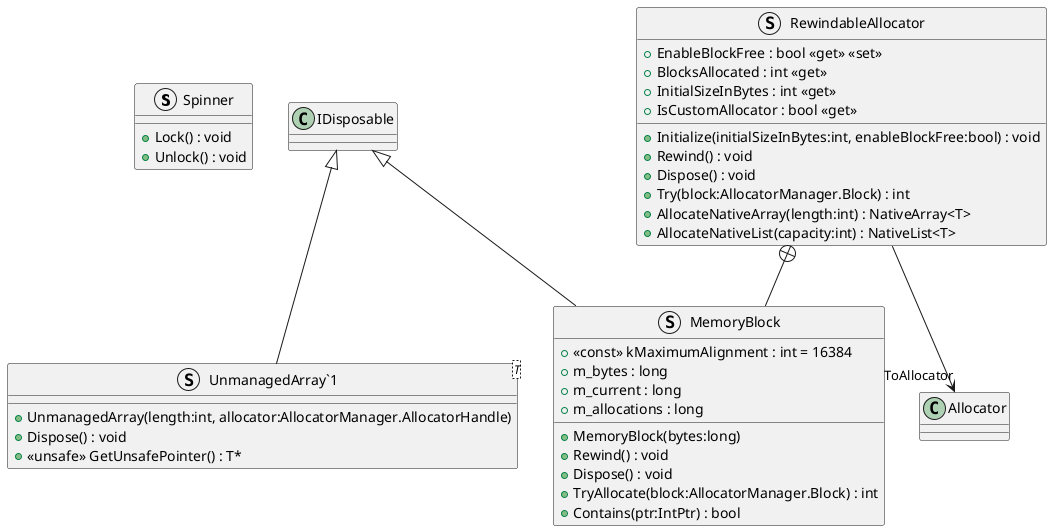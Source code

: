 @startuml
struct Spinner {
    + Lock() : void
    + Unlock() : void
}
struct "UnmanagedArray`1"<T> {
    + UnmanagedArray(length:int, allocator:AllocatorManager.AllocatorHandle)
    + Dispose() : void
    + <<unsafe>> GetUnsafePointer() : T*
}
struct RewindableAllocator {
    + Initialize(initialSizeInBytes:int, enableBlockFree:bool) : void
    + EnableBlockFree : bool <<get>> <<set>>
    + BlocksAllocated : int <<get>>
    + InitialSizeInBytes : int <<get>>
    + Rewind() : void
    + Dispose() : void
    + Try(block:AllocatorManager.Block) : int
    + IsCustomAllocator : bool <<get>>
    + AllocateNativeArray(length:int) : NativeArray<T>
    + AllocateNativeList(capacity:int) : NativeList<T>
}
struct MemoryBlock {
    + <<const>> kMaximumAlignment : int = 16384
    + m_bytes : long
    + m_current : long
    + m_allocations : long
    + MemoryBlock(bytes:long)
    + Rewind() : void
    + Dispose() : void
    + TryAllocate(block:AllocatorManager.Block) : int
    + Contains(ptr:IntPtr) : bool
}
IDisposable <|-- "UnmanagedArray`1"
RewindableAllocator --> "ToAllocator" Allocator
RewindableAllocator +-- MemoryBlock
IDisposable <|-- MemoryBlock
@enduml
